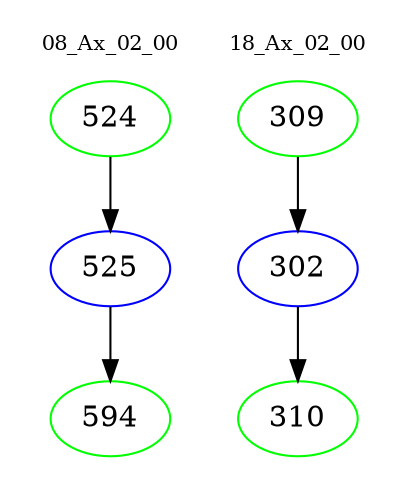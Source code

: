 digraph{
subgraph cluster_0 {
color = white
label = "08_Ax_02_00";
fontsize=10;
T0_524 [label="524", color="green"]
T0_524 -> T0_525 [color="black"]
T0_525 [label="525", color="blue"]
T0_525 -> T0_594 [color="black"]
T0_594 [label="594", color="green"]
}
subgraph cluster_1 {
color = white
label = "18_Ax_02_00";
fontsize=10;
T1_309 [label="309", color="green"]
T1_309 -> T1_302 [color="black"]
T1_302 [label="302", color="blue"]
T1_302 -> T1_310 [color="black"]
T1_310 [label="310", color="green"]
}
}
